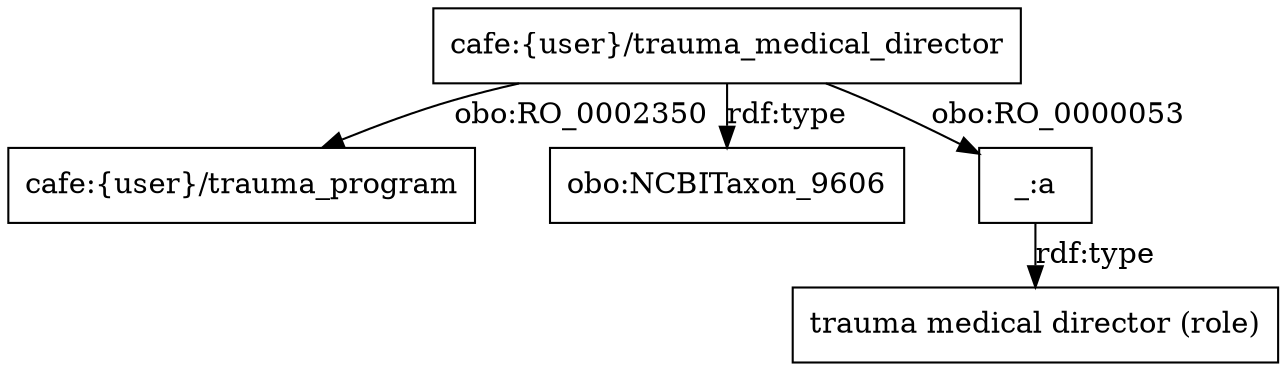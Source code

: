 digraph g { node [shape=rectangle];
graph [splines=true, nodesep=.5, ranksep=0, overlap=false];
"cafe:{user}/trauma_medical_director" -> "cafe:{user}/trauma_program" [label="obo:RO_0002350"]
"cafe:{user}/trauma_medical_director" -> "obo:NCBITaxon_9606" [label="rdf:type"]
"cafe:{user}/trauma_medical_director" -> "_:a" [label="obo:RO_0000053"]
"_:a" -> "trauma medical director (role)" [label="rdf:type"]
}